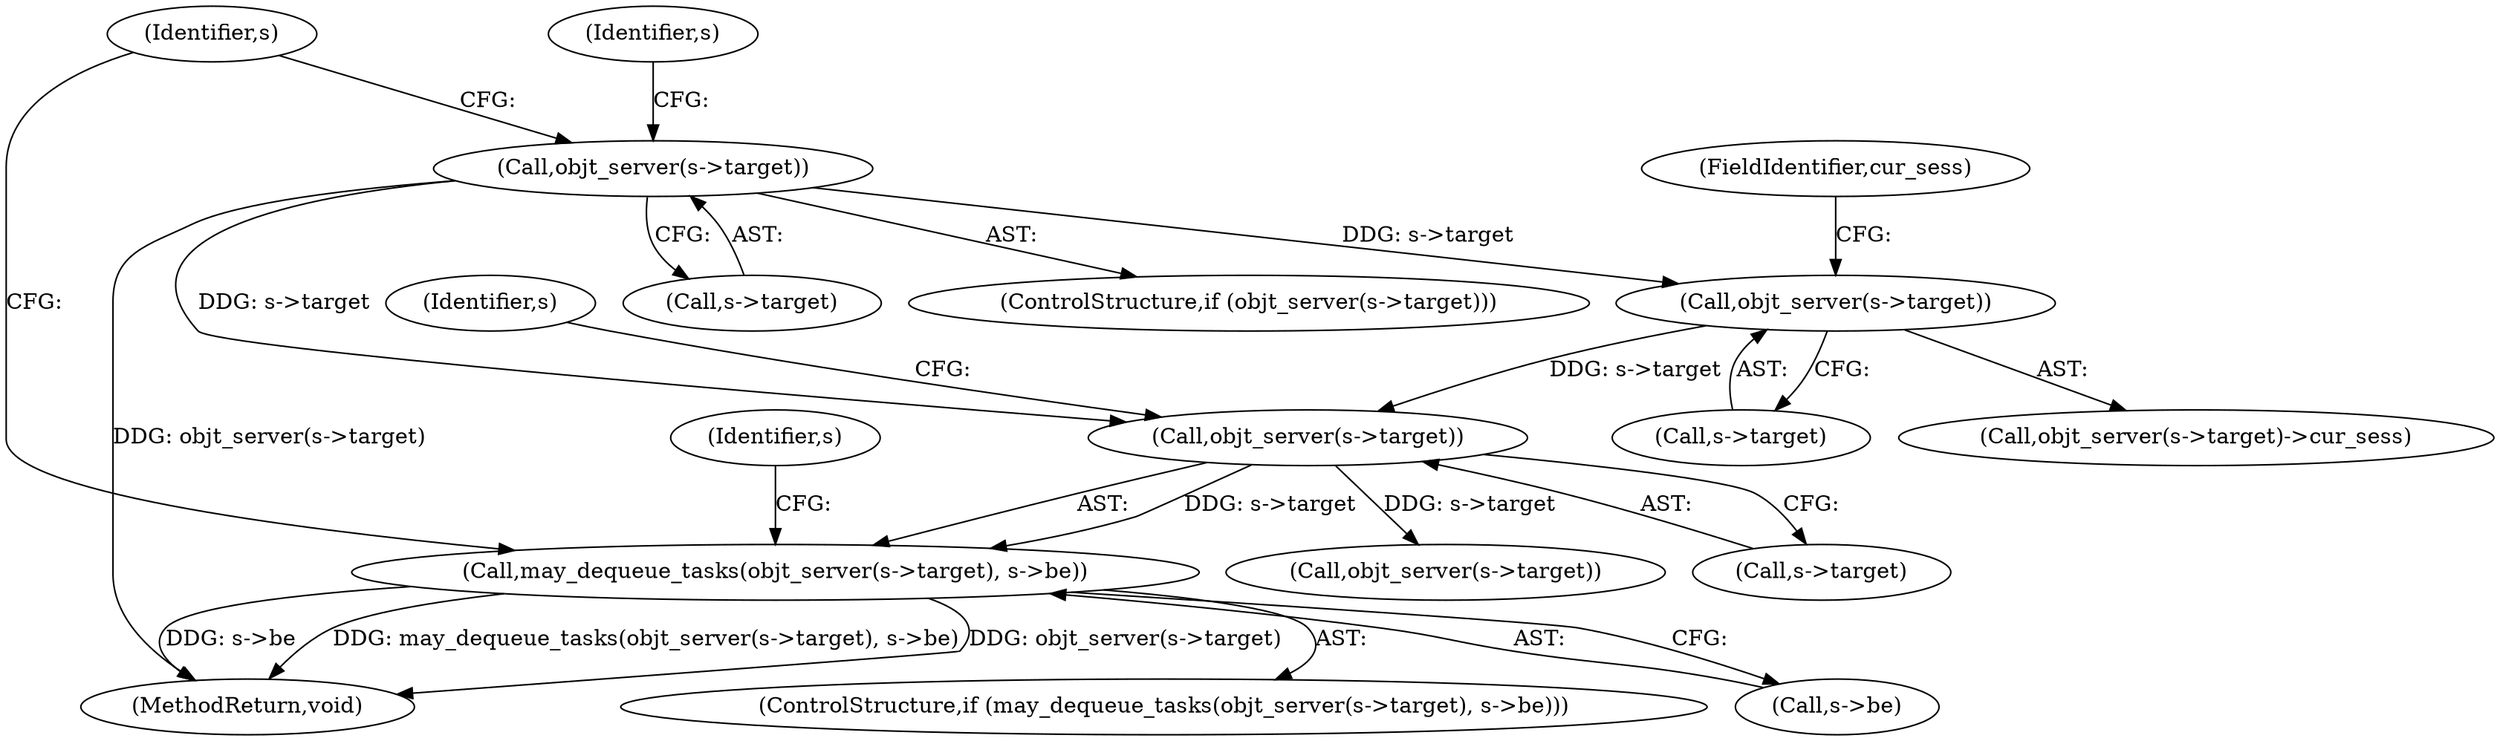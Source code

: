 digraph "0_haproxy_b4d05093bc89f71377230228007e69a1434c1a0c@pointer" {
"1000551" [label="(Call,may_dequeue_tasks(objt_server(s->target), s->be))"];
"1000552" [label="(Call,objt_server(s->target))"];
"1000545" [label="(Call,objt_server(s->target))"];
"1000526" [label="(Call,objt_server(s->target))"];
"1000562" [label="(Identifier,s)"];
"1000544" [label="(Call,objt_server(s->target)->cur_sess)"];
"1000546" [label="(Call,s->target)"];
"1000549" [label="(FieldIdentifier,cur_sess)"];
"1000552" [label="(Call,objt_server(s->target))"];
"1000557" [label="(Identifier,s)"];
"1000526" [label="(Call,objt_server(s->target))"];
"1000551" [label="(Call,may_dequeue_tasks(objt_server(s->target), s->be))"];
"1000903" [label="(MethodReturn,void)"];
"1000545" [label="(Call,objt_server(s->target))"];
"1000566" [label="(Identifier,s)"];
"1000527" [label="(Call,s->target)"];
"1000534" [label="(Identifier,s)"];
"1000553" [label="(Call,s->target)"];
"1000525" [label="(ControlStructure,if (objt_server(s->target)))"];
"1000560" [label="(Call,objt_server(s->target))"];
"1000550" [label="(ControlStructure,if (may_dequeue_tasks(objt_server(s->target), s->be)))"];
"1000556" [label="(Call,s->be)"];
"1000551" -> "1000550"  [label="AST: "];
"1000551" -> "1000556"  [label="CFG: "];
"1000552" -> "1000551"  [label="AST: "];
"1000556" -> "1000551"  [label="AST: "];
"1000562" -> "1000551"  [label="CFG: "];
"1000566" -> "1000551"  [label="CFG: "];
"1000551" -> "1000903"  [label="DDG: s->be"];
"1000551" -> "1000903"  [label="DDG: may_dequeue_tasks(objt_server(s->target), s->be)"];
"1000551" -> "1000903"  [label="DDG: objt_server(s->target)"];
"1000552" -> "1000551"  [label="DDG: s->target"];
"1000552" -> "1000553"  [label="CFG: "];
"1000553" -> "1000552"  [label="AST: "];
"1000557" -> "1000552"  [label="CFG: "];
"1000545" -> "1000552"  [label="DDG: s->target"];
"1000526" -> "1000552"  [label="DDG: s->target"];
"1000552" -> "1000560"  [label="DDG: s->target"];
"1000545" -> "1000544"  [label="AST: "];
"1000545" -> "1000546"  [label="CFG: "];
"1000546" -> "1000545"  [label="AST: "];
"1000549" -> "1000545"  [label="CFG: "];
"1000526" -> "1000545"  [label="DDG: s->target"];
"1000526" -> "1000525"  [label="AST: "];
"1000526" -> "1000527"  [label="CFG: "];
"1000527" -> "1000526"  [label="AST: "];
"1000534" -> "1000526"  [label="CFG: "];
"1000566" -> "1000526"  [label="CFG: "];
"1000526" -> "1000903"  [label="DDG: objt_server(s->target)"];
}
